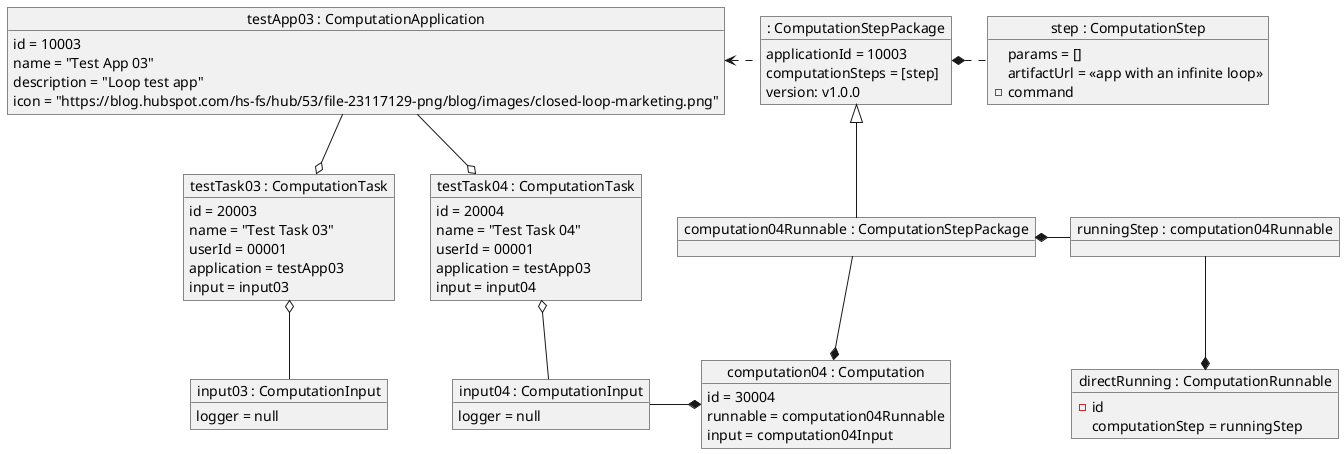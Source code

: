 @startuml

object "testApp03 : ComputationApplication" as testApp03 {
    id = 10003
    name = "Test App 03"
    description = "Loop test app"
    icon = "https://blog.hubspot.com/hs-fs/hub/53/file-23117129-png/blog/images/closed-loop-marketing.png"
}

object ": ComputationStepPackage" as pack {
    applicationId = 10003
    computationSteps = [step]
    version: v1.0.0
}

testApp03 <. pack

object "step : ComputationStep" as step {
    params = []
    artifactUrl = <<app with an infinite loop>>
    - command
}

pack *. step

object "testTask03 : ComputationTask" as testTask03 {
    id = 20003
    name = "Test Task 03"
    userId = 00001
    application = testApp03
    input = input03
}

object "input03 : ComputationInput" as input03 {
    logger = null
}

testApp03 --o testTask03
testTask03 o-- input03

object "testTask04 : ComputationTask" as testTask04 {
    id = 20004
    name = "Test Task 04"
    userId = 00001
    application = testApp03
    input = input04
}

object "input04 : ComputationInput" as input04 {
    logger = null
}

testApp03 --o testTask04
testTask04 o-- input04

object "computation04 : Computation" as computation04 {
    id = 30004
    runnable = computation04Runnable
    input = computation04Input
}

object "computation04Runnable : ComputationStepPackage" as computation04Runnable

pack <|-- computation04Runnable
computation04Runnable --* computation04

input04 -* computation04

object "runningStep : computation04Runnable" as runningStep

computation04Runnable *- runningStep

object "directRunning : ComputationRunnable" as directRunning {
    - id
    computationStep = runningStep
}

runningStep --* directRunning

@enduml